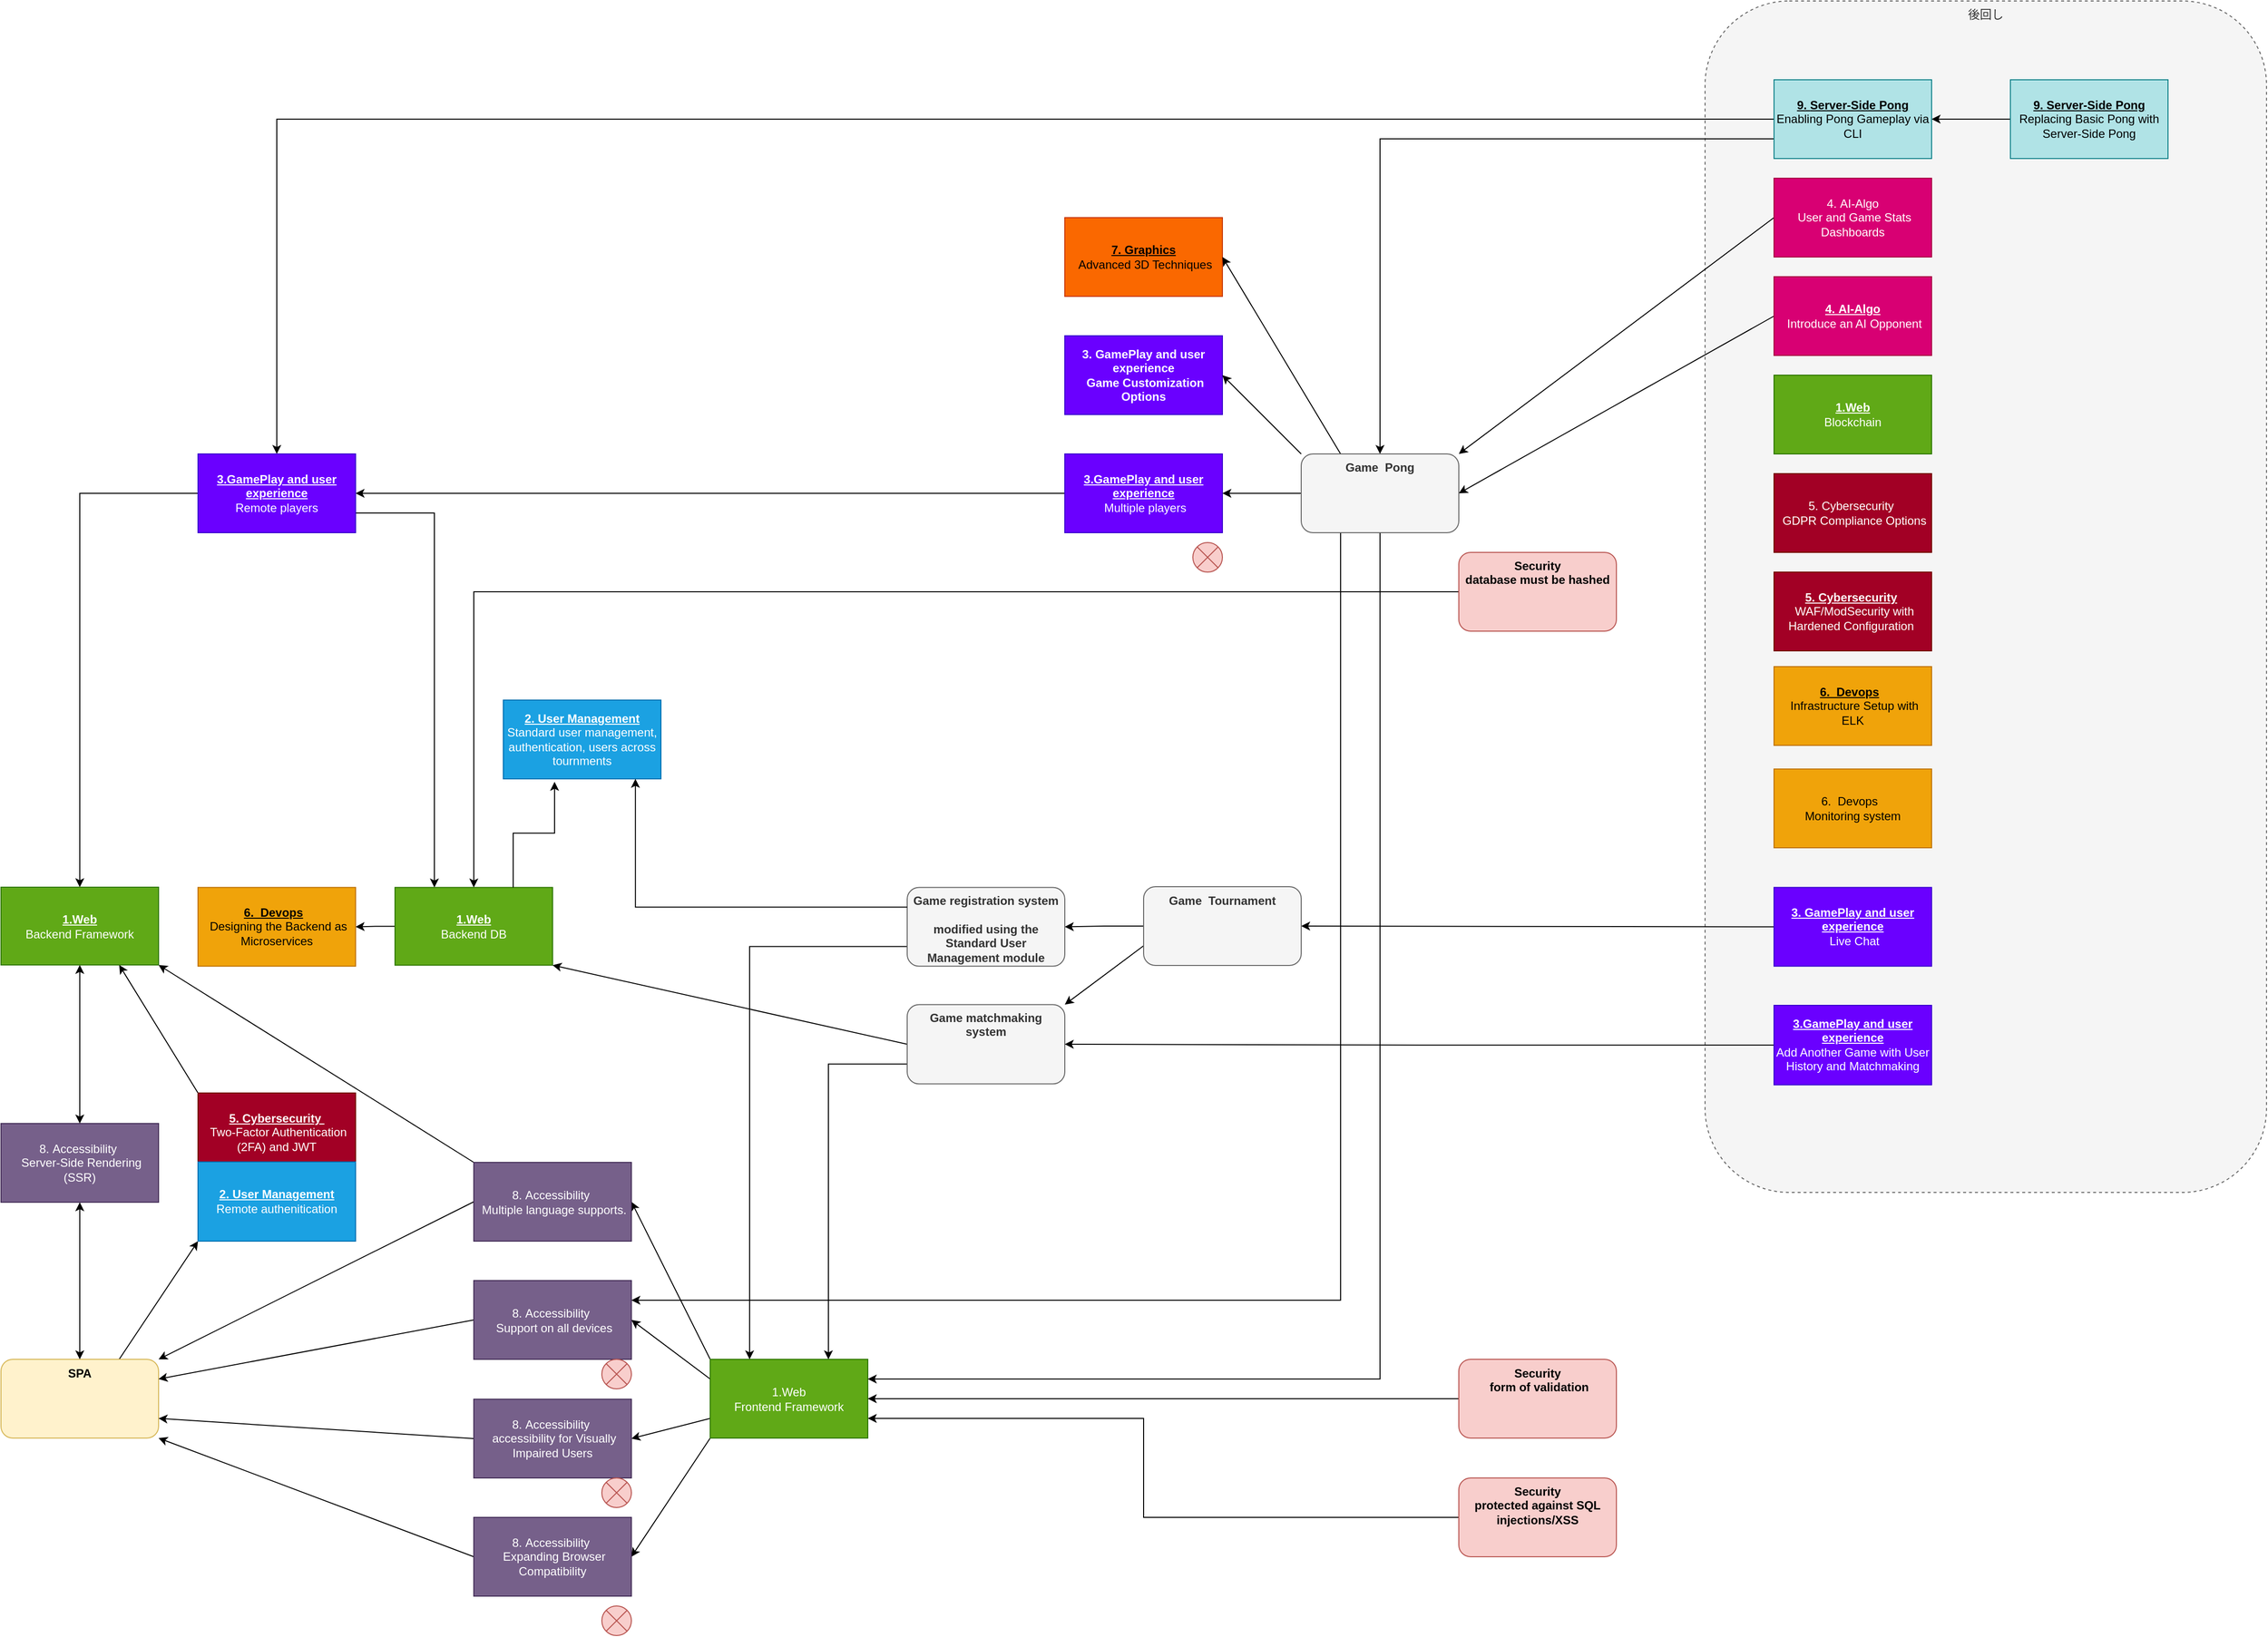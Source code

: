 <mxfile version="24.5.3" type="device">
  <diagram name="ページ1" id="dK1fappBly2Ifm8RZ-O9">
    <mxGraphModel dx="3588" dy="3421" grid="1" gridSize="10" guides="1" tooltips="1" connect="1" arrows="1" fold="1" page="1" pageScale="1" pageWidth="827" pageHeight="1169" math="0" shadow="0">
      <root>
        <mxCell id="0" />
        <mxCell id="1" parent="0" />
        <mxCell id="U9dHnAoIZ8w3pB1fEx_N-3" value="&lt;div style=&quot;text-align: justify;&quot;&gt;後回し&lt;/div&gt;" style="rounded=1;whiteSpace=wrap;html=1;fillColor=#f5f5f5;dashed=1;fontColor=#333333;strokeColor=#666666;verticalAlign=top;" parent="1" vertex="1">
          <mxGeometry x="570" y="-1300" width="570" height="1210" as="geometry" />
        </mxCell>
        <mxCell id="YtsjkRDZ4nbs3mtKDNaW-1" style="rounded=0;orthogonalLoop=1;jettySize=auto;html=1;exitX=0.75;exitY=0;exitDx=0;exitDy=0;entryX=0;entryY=1;entryDx=0;entryDy=0;" edge="1" parent="1" source="s8sWcZm8I_Ofivb3sF9Q-22" target="s8sWcZm8I_Ofivb3sF9Q-9">
          <mxGeometry relative="1" as="geometry" />
        </mxCell>
        <mxCell id="s8sWcZm8I_Ofivb3sF9Q-22" value="&lt;b&gt;SPA&lt;/b&gt;" style="rounded=1;whiteSpace=wrap;html=1;fillColor=#fff2cc;strokeColor=#d6b656;verticalAlign=top;" parent="1" vertex="1">
          <mxGeometry x="-1160" y="79.5" width="160" height="80" as="geometry" />
        </mxCell>
        <mxCell id="A49SD6V_9kBMimF-8XzO-48" style="edgeStyle=orthogonalEdgeStyle;rounded=0;orthogonalLoop=1;jettySize=auto;html=1;exitX=0;exitY=0.25;exitDx=0;exitDy=0;entryX=1;entryY=0.75;entryDx=0;entryDy=0;" parent="1" source="s8sWcZm8I_Ofivb3sF9Q-3" target="s8sWcZm8I_Ofivb3sF9Q-5" edge="1">
          <mxGeometry relative="1" as="geometry">
            <Array as="points">
              <mxPoint y="240" />
              <mxPoint y="140" />
            </Array>
          </mxGeometry>
        </mxCell>
        <mxCell id="s8sWcZm8I_Ofivb3sF9Q-3" value="Security&lt;div&gt;protected against SQL injections/XSS&lt;br&gt;&lt;/div&gt;" style="rounded=1;whiteSpace=wrap;html=1;fillColor=#f8cecc;strokeColor=#b85450;verticalAlign=top;fontStyle=1" parent="1" vertex="1">
          <mxGeometry x="320" y="200" width="160" height="80" as="geometry" />
        </mxCell>
        <mxCell id="A49SD6V_9kBMimF-8XzO-9" style="edgeStyle=orthogonalEdgeStyle;rounded=0;orthogonalLoop=1;jettySize=auto;html=1;exitX=0;exitY=0.5;exitDx=0;exitDy=0;entryX=1;entryY=0.5;entryDx=0;entryDy=0;" parent="1" source="s8sWcZm8I_Ofivb3sF9Q-4" target="x8pW1JBWpkXb0sJaVTcu-15" edge="1">
          <mxGeometry relative="1" as="geometry" />
        </mxCell>
        <mxCell id="s8sWcZm8I_Ofivb3sF9Q-4" value="&lt;b&gt;&lt;u&gt;1.Web&lt;/u&gt;&lt;/b&gt;&lt;br&gt;Backend DB" style="rounded=0;whiteSpace=wrap;html=1;fillColor=#60a917;fontColor=#ffffff;strokeColor=#2D7600;" parent="1" vertex="1">
          <mxGeometry x="-760" y="-399.75" width="160" height="79" as="geometry" />
        </mxCell>
        <mxCell id="s8sWcZm8I_Ofivb3sF9Q-8" value="&lt;b&gt;&lt;u&gt;1.Web&lt;/u&gt;&lt;/b&gt;&lt;br&gt;Blockchain" style="rounded=0;whiteSpace=wrap;html=1;fillColor=#60a917;fontColor=#ffffff;strokeColor=#2D7600;" parent="1" vertex="1">
          <mxGeometry x="640" y="-920" width="160" height="80" as="geometry" />
        </mxCell>
        <mxCell id="A49SD6V_9kBMimF-8XzO-15" style="rounded=0;orthogonalLoop=1;jettySize=auto;html=1;exitX=0;exitY=0.25;exitDx=0;exitDy=0;entryX=1;entryY=0.5;entryDx=0;entryDy=0;" parent="1" source="s8sWcZm8I_Ofivb3sF9Q-5" target="x8pW1JBWpkXb0sJaVTcu-18" edge="1">
          <mxGeometry relative="1" as="geometry" />
        </mxCell>
        <mxCell id="A49SD6V_9kBMimF-8XzO-16" style="rounded=0;orthogonalLoop=1;jettySize=auto;html=1;exitX=0;exitY=0.75;exitDx=0;exitDy=0;entryX=1;entryY=0.5;entryDx=0;entryDy=0;" parent="1" source="s8sWcZm8I_Ofivb3sF9Q-5" target="x8pW1JBWpkXb0sJaVTcu-21" edge="1">
          <mxGeometry relative="1" as="geometry" />
        </mxCell>
        <mxCell id="A49SD6V_9kBMimF-8XzO-17" style="rounded=0;orthogonalLoop=1;jettySize=auto;html=1;exitX=0;exitY=1;exitDx=0;exitDy=0;entryX=1;entryY=0.5;entryDx=0;entryDy=0;" parent="1" source="s8sWcZm8I_Ofivb3sF9Q-5" target="x8pW1JBWpkXb0sJaVTcu-17" edge="1">
          <mxGeometry relative="1" as="geometry" />
        </mxCell>
        <mxCell id="A49SD6V_9kBMimF-8XzO-18" style="rounded=0;orthogonalLoop=1;jettySize=auto;html=1;exitX=0;exitY=0;exitDx=0;exitDy=0;entryX=1;entryY=0.5;entryDx=0;entryDy=0;" parent="1" source="s8sWcZm8I_Ofivb3sF9Q-5" target="x8pW1JBWpkXb0sJaVTcu-16" edge="1">
          <mxGeometry relative="1" as="geometry" />
        </mxCell>
        <mxCell id="s8sWcZm8I_Ofivb3sF9Q-5" value="1.Web&lt;br&gt;Frontend Framework" style="rounded=0;whiteSpace=wrap;html=1;fillColor=#60a917;fontColor=#ffffff;strokeColor=#2D7600;" parent="1" vertex="1">
          <mxGeometry x="-440" y="79.5" width="160" height="80" as="geometry" />
        </mxCell>
        <mxCell id="s8sWcZm8I_Ofivb3sF9Q-36" style="edgeStyle=orthogonalEdgeStyle;rounded=0;orthogonalLoop=1;jettySize=auto;html=1;exitX=0.5;exitY=1;exitDx=0;exitDy=0;" parent="1" edge="1">
          <mxGeometry relative="1" as="geometry">
            <mxPoint x="340" y="-910" as="sourcePoint" />
            <mxPoint x="340" y="-910" as="targetPoint" />
          </mxGeometry>
        </mxCell>
        <mxCell id="s8sWcZm8I_Ofivb3sF9Q-40" value="&lt;b&gt;3.&amp;nbsp;GamePlay and user experience&lt;/b&gt;&lt;div&gt;&lt;b&gt;&amp;nbsp;Game Customization Options&lt;/b&gt;&lt;br&gt;&lt;/div&gt;" style="rounded=0;whiteSpace=wrap;html=1;fillColor=#6a00ff;fontColor=#ffffff;strokeColor=#3700CC;" parent="1" vertex="1">
          <mxGeometry x="-80" y="-960" width="160" height="80" as="geometry" />
        </mxCell>
        <mxCell id="A49SD6V_9kBMimF-8XzO-34" style="rounded=0;orthogonalLoop=1;jettySize=auto;html=1;exitX=0;exitY=0.5;exitDx=0;exitDy=0;entryX=1;entryY=0.5;entryDx=0;entryDy=0;" parent="1" source="s8sWcZm8I_Ofivb3sF9Q-43" target="A49SD6V_9kBMimF-8XzO-1" edge="1">
          <mxGeometry relative="1" as="geometry" />
        </mxCell>
        <mxCell id="s8sWcZm8I_Ofivb3sF9Q-43" value="&lt;b&gt;&lt;u&gt;3.&amp;nbsp;GamePlay and user experience&lt;/u&gt;&lt;/b&gt;&lt;div&gt;&lt;b&gt;&amp;nbsp;&lt;/b&gt;&lt;span style=&quot;background-color: initial;&quot;&gt;Live Chat&lt;/span&gt;&lt;br&gt;&lt;/div&gt;" style="rounded=0;whiteSpace=wrap;html=1;fillColor=#6a00ff;fontColor=#ffffff;strokeColor=#3700CC;" parent="1" vertex="1">
          <mxGeometry x="640" y="-399.75" width="160" height="80" as="geometry" />
        </mxCell>
        <mxCell id="A49SD6V_9kBMimF-8XzO-40" style="rounded=0;orthogonalLoop=1;jettySize=auto;html=1;exitX=0;exitY=0.5;exitDx=0;exitDy=0;entryX=1;entryY=0.5;entryDx=0;entryDy=0;" parent="1" source="s8sWcZm8I_Ofivb3sF9Q-50" target="A49SD6V_9kBMimF-8XzO-25" edge="1">
          <mxGeometry relative="1" as="geometry" />
        </mxCell>
        <mxCell id="s8sWcZm8I_Ofivb3sF9Q-50" value="&lt;b&gt;&lt;u&gt;4.&amp;nbsp;AI-Algo&lt;/u&gt;&lt;/b&gt;&lt;div&gt;&lt;b&gt;&amp;nbsp;&lt;/b&gt;&lt;span style=&quot;background-color: initial;&quot;&gt;Introduce an AI Opponent&lt;/span&gt;&lt;br&gt;&lt;/div&gt;" style="rounded=0;whiteSpace=wrap;html=1;fillColor=#d80073;fontColor=#ffffff;strokeColor=#A50040;" parent="1" vertex="1">
          <mxGeometry x="640" y="-1020" width="160" height="80" as="geometry" />
        </mxCell>
        <mxCell id="A49SD6V_9kBMimF-8XzO-41" style="rounded=0;orthogonalLoop=1;jettySize=auto;html=1;exitX=0;exitY=0.5;exitDx=0;exitDy=0;entryX=1;entryY=0;entryDx=0;entryDy=0;" parent="1" source="s8sWcZm8I_Ofivb3sF9Q-52" target="A49SD6V_9kBMimF-8XzO-25" edge="1">
          <mxGeometry relative="1" as="geometry" />
        </mxCell>
        <mxCell id="s8sWcZm8I_Ofivb3sF9Q-52" value="&lt;span&gt;&lt;span&gt;4.&amp;nbsp;AI-Algo&lt;/span&gt;&lt;/span&gt;&lt;div&gt;&lt;span&gt;&amp;nbsp;&lt;/span&gt;&lt;span style=&quot;background-color: initial;&quot;&gt;User and Game Stats Dashboards&lt;/span&gt;&lt;br&gt;&lt;/div&gt;" style="rounded=0;whiteSpace=wrap;html=1;fillColor=#d80073;fontColor=#ffffff;strokeColor=#A50040;fontStyle=0" parent="1" vertex="1">
          <mxGeometry x="640" y="-1120" width="160" height="80" as="geometry" />
        </mxCell>
        <mxCell id="x8pW1JBWpkXb0sJaVTcu-3" value="&lt;b&gt;&lt;u&gt;7. Graphics&lt;/u&gt;&lt;/b&gt;&lt;div&gt;&lt;b&gt;&amp;nbsp;&lt;/b&gt;&lt;span style=&quot;background-color: initial;&quot;&gt;Advanced 3D Techniques&lt;/span&gt;&lt;br&gt;&lt;/div&gt;" style="rounded=0;whiteSpace=wrap;html=1;fillColor=#fa6800;fontColor=#000000;strokeColor=#C73500;" parent="1" vertex="1">
          <mxGeometry x="-80" y="-1080" width="160" height="80" as="geometry" />
        </mxCell>
        <mxCell id="x8pW1JBWpkXb0sJaVTcu-5" value="&lt;u&gt;&lt;b&gt;&lt;span&gt;&lt;span&gt;5.&amp;nbsp;&lt;/span&gt;&lt;/span&gt;Cybersecurity&lt;/b&gt;&lt;/u&gt;&amp;nbsp;&lt;div&gt;&lt;span&gt;&amp;nbsp;&lt;/span&gt;&lt;span style=&quot;background-color: initial;&quot;&gt;WAF/ModSecurity with Hardened Configuration&amp;nbsp;&lt;/span&gt;&lt;br&gt;&lt;/div&gt;" style="rounded=0;whiteSpace=wrap;html=1;fillColor=#a20025;fontColor=#ffffff;strokeColor=#6F0000;fontStyle=0" parent="1" vertex="1">
          <mxGeometry x="640" y="-720" width="160" height="80" as="geometry" />
        </mxCell>
        <mxCell id="x8pW1JBWpkXb0sJaVTcu-6" value="&lt;span&gt;&lt;span&gt;5.&amp;nbsp;&lt;/span&gt;&lt;/span&gt;Cybersecurity&amp;nbsp;&lt;div&gt;&lt;span&gt;&amp;nbsp;&lt;/span&gt;&lt;span style=&quot;background-color: initial;&quot;&gt;GDPR Compliance Options&lt;/span&gt;&lt;br&gt;&lt;/div&gt;" style="rounded=0;whiteSpace=wrap;html=1;fillColor=#a20025;fontColor=#ffffff;strokeColor=#6F0000;fontStyle=0" parent="1" vertex="1">
          <mxGeometry x="640" y="-820" width="160" height="80" as="geometry" />
        </mxCell>
        <mxCell id="A49SD6V_9kBMimF-8XzO-10" style="rounded=0;orthogonalLoop=1;jettySize=auto;html=1;exitX=0;exitY=0;exitDx=0;exitDy=0;entryX=0.75;entryY=1;entryDx=0;entryDy=0;" parent="1" source="x8pW1JBWpkXb0sJaVTcu-9" target="A49SD6V_9kBMimF-8XzO-5" edge="1">
          <mxGeometry relative="1" as="geometry" />
        </mxCell>
        <mxCell id="x8pW1JBWpkXb0sJaVTcu-9" value="&lt;b&gt;&lt;u&gt;&lt;span&gt;&lt;span&gt;5.&amp;nbsp;&lt;/span&gt;&lt;/span&gt;Cybersecurity&amp;nbsp;&lt;/u&gt;&lt;/b&gt;&lt;div&gt;&lt;span&gt;&amp;nbsp;&lt;/span&gt;&lt;span style=&quot;background-color: initial;&quot;&gt;Two-Factor Authentication (2FA) and JWT&lt;/span&gt;&lt;span style=&quot;background-color: initial; color: rgba(0, 0, 0, 0); font-family: monospace; font-size: 0px; text-align: start; text-wrap: nowrap;&quot;&gt;%3CmxGraphModel%3E%3Croot%3E%3CmxCell%20id%3D%220%22%2F%3E%3CmxCell%20id%3D%221%22%20parent%3D%220%22%2F%3E%3CmxCell%20id%3D%222%22%20value%3D%22%26lt%3Bspan%26gt%3B%26lt%3Bspan%26gt%3B5.%26amp%3Bnbsp%3B%26lt%3B%2Fspan%26gt%3B%26lt%3B%2Fspan%26gt%3BCybersecurity%26amp%3Bnbsp%3B%26lt%3Bdiv%26gt%3B%26lt%3Bspan%26gt%3B%26amp%3Bnbsp%3B%26lt%3B%2Fspan%26gt%3B%26lt%3Bspan%20style%3D%26quot%3Bbackground-color%3A%20initial%3B%26quot%3B%26gt%3BGDPR%20Compliance%20Options%26lt%3B%2Fspan%26gt%3B%26lt%3Bbr%26gt%3B%26lt%3B%2Fdiv%26gt%3B%22%20style%3D%22rounded%3D0%3BwhiteSpace%3Dwrap%3Bhtml%3D1%3BfillColor%3D%23a20025%3BfontColor%3D%23ffffff%3BstrokeColor%3D%236F0000%3BfontStyle%3D0%22%20vertex%3D%221%22%20parent%3D%221%22%3E%3CmxGeometry%20x%3D%22-700%22%20y%3D%221210%22%20width%3D%22870%22%20height%3D%2240%22%20as%3D%22geometry%22%2F%3E%3C%2FmxCell%3E%3C%2Froot%3E%3C%2FmxGraphModel%3E&lt;/span&gt;&lt;/div&gt;" style="rounded=0;whiteSpace=wrap;html=1;fillColor=#a20025;fontColor=#ffffff;strokeColor=#6F0000;fontStyle=0" parent="1" vertex="1">
          <mxGeometry x="-960" y="-191" width="160" height="80" as="geometry" />
        </mxCell>
        <mxCell id="x8pW1JBWpkXb0sJaVTcu-13" value="&lt;b&gt;&lt;u&gt;6.&amp;nbsp; Devops&lt;/u&gt;&amp;nbsp;&lt;/b&gt;&amp;nbsp;&lt;div&gt;&lt;span&gt;&amp;nbsp;&lt;/span&gt;&lt;span style=&quot;background-color: initial;&quot;&gt;Infrastructure Setup with ELK&lt;/span&gt;&lt;span style=&quot;background-color: initial; color: rgba(0, 0, 0, 0); font-family: monospace; font-size: 0px; text-align: start; text-wrap: nowrap;&quot;&gt;%3CmxGraphModel%3E%3Croot%3E%3CmxCell%20id%3D%220%22%2F%3E%3CmxCell%20id%3D%221%22%20parent%3D%220%22%2F%3E%3CmxCell%20id%3D%222%22%20value%3D%22%26lt%3Bspan%26gt%3B%26lt%3Bspan%26gt%3B5.%26amp%3Bnbsp%3B%26lt%3B%2Fspan%26gt%3B%26lt%3B%2Fspan%26gt%3BCybersecurity%26amp%3Bnbsp%3B%26lt%3Bdiv%26gt%3B%26lt%3Bspan%26gt%3B%26amp%3Bnbsp%3B%26lt%3B%2Fspan%26gt%3B%26lt%3Bspan%20style%3D%26quot%3Bbackground-color%3A%20initial%3B%26quot%3B%26gt%3BGDPR%20Compliance%20Options%26lt%3B%2Fspan%26gt%3B%26lt%3Bbr%26gt%3B%26lt%3B%2Fdiv%26gt%3B%22%20style%3D%22rounded%3D0%3BwhiteSpace%3Dwrap%3Bhtml%3D1%3BfillColor%3D%23a20025%3BfontColor%3D%23ffffff%3BstrokeColor%3D%236F0000%3BfontStyle%3D0%22%20vertex%3D%221%22%20parent%3D%221%22%3E%3CmxGeometry%20x%3D%22-700%22%20y%3D%221210%22%20width%3D%22870%22%20height%3D%2240%22%20as%3D%22geometry%22%2F%3E%3C%2FmxCell%3E%3C%2Froot%3E%3C%2FmxGraphModel%3E&lt;/span&gt;&lt;/div&gt;" style="rounded=0;whiteSpace=wrap;html=1;fillColor=#f0a30a;fontColor=#000000;strokeColor=#BD7000;fontStyle=0" parent="1" vertex="1">
          <mxGeometry x="640" y="-624" width="160" height="80" as="geometry" />
        </mxCell>
        <mxCell id="x8pW1JBWpkXb0sJaVTcu-14" value="&lt;span&gt;&lt;span&gt;6.&amp;nbsp; Devops&lt;/span&gt;&amp;nbsp;&lt;/span&gt;&amp;nbsp;&lt;div&gt;Monitoring system&lt;br&gt;&lt;/div&gt;" style="rounded=0;whiteSpace=wrap;html=1;fillColor=#f0a30a;fontColor=#000000;strokeColor=#BD7000;fontStyle=0" parent="1" vertex="1">
          <mxGeometry x="640" y="-520" width="160" height="80" as="geometry" />
        </mxCell>
        <mxCell id="x8pW1JBWpkXb0sJaVTcu-15" value="&lt;b&gt;&lt;u&gt;6.&amp;nbsp; Devops&lt;/u&gt;&amp;nbsp;&lt;/b&gt;&amp;nbsp;&lt;div&gt;&lt;span&gt;&amp;nbsp;&lt;/span&gt;&lt;span style=&quot;background-color: initial;&quot;&gt;Designing the Backend as Microservices&lt;/span&gt;&lt;span style=&quot;background-color: initial; color: rgba(0, 0, 0, 0); font-family: monospace; font-size: 0px; text-align: start; text-wrap: nowrap;&quot;&gt;%3CmxGraphModel%3E%3Croot%3E%3CmxCell%20id%3D%220%22%2F%3E%3CmxCell%20id%3D%221%22%20parent%3D%220%22%2F%3E%3CmxCell%20id%3D%222%22%20value%3D%22%26lt%3Bspan%26gt%3B%26lt%3Bspan%26gt%3B5.%26amp%3Bnbsp%3B%26lt%3B%2Fspan%26gt%3B%26lt%3B%2Fspan%26gt%3BCybersecurity%26amp%3Bnbsp%3B%26lt%3Bdiv%26gt%3B%26lt%3Bspan%26gt%3B%26amp%3Bnbsp%3B%26lt%3B%2Fspan%26gt%3B%26lt%3Bspan%20style%3D%26quot%3Bbackground-color%3A%20initial%3B%26quot%3B%26gt%3BGDPR%20Compliance%20Options%26lt%3B%2Fspan%26gt%3B%26lt%3Bbr%26gt%3B%26lt%3B%2Fdiv%26gt%3B%22%20style%3D%22rounded%3D0%3BwhiteSpace%3Dwrap%3Bhtml%3D1%3BfillColor%3D%23a20025%3BfontColor%3D%23ffffff%3BstrokeColor%3D%236F0000%3BfontStyle%3D0%22%20vertex%3D%221%22%20parent%3D%221%22%3E%3CmxGeometry%20x%3D%22-700%22%20y%3D%221210%22%20width%3D%22870%22%20height%3D%2240%22%20as%3D%22geometry%22%2F%3E%3C%2FmxCell%3E%3C%2Froot%3E%3C%2FmxGraphModel%3E&lt;/span&gt;&lt;/div&gt;" style="rounded=0;whiteSpace=wrap;html=1;fillColor=#f0a30a;fontColor=#000000;strokeColor=#BD7000;fontStyle=0" parent="1" vertex="1">
          <mxGeometry x="-960" y="-399.75" width="160" height="80" as="geometry" />
        </mxCell>
        <mxCell id="A49SD6V_9kBMimF-8XzO-19" style="rounded=0;orthogonalLoop=1;jettySize=auto;html=1;exitX=0;exitY=0.5;exitDx=0;exitDy=0;entryX=1;entryY=0;entryDx=0;entryDy=0;" parent="1" source="x8pW1JBWpkXb0sJaVTcu-16" target="s8sWcZm8I_Ofivb3sF9Q-22" edge="1">
          <mxGeometry relative="1" as="geometry" />
        </mxCell>
        <mxCell id="A49SD6V_9kBMimF-8XzO-24" style="rounded=0;orthogonalLoop=1;jettySize=auto;html=1;exitX=0;exitY=0;exitDx=0;exitDy=0;entryX=1;entryY=1;entryDx=0;entryDy=0;" parent="1" source="x8pW1JBWpkXb0sJaVTcu-16" target="A49SD6V_9kBMimF-8XzO-5" edge="1">
          <mxGeometry relative="1" as="geometry" />
        </mxCell>
        <mxCell id="x8pW1JBWpkXb0sJaVTcu-16" value="&lt;div&gt;8.&amp;nbsp;Accessibility&amp;nbsp;&lt;span style=&quot;text-wrap: nowrap; color: rgba(0, 0, 0, 0); font-family: monospace; font-size: 0px; text-align: start;&quot;&gt;%3CmxGraphModel%3E%3Croot%3E%3CmxCell%20id%3D%220%22%2F%3E%3CmxCell%20id%3D%221%22%20parent%3D%220%22%2F%3E%3CmxCell%20id%3D%222%22%20value%3D%22%26lt%3Bb%26gt%3B%26lt%3Bu%26gt%3B7.%20Graphics%26lt%3B%2Fu%26gt%3B%26lt%3B%2Fb%26gt%3B%26lt%3Bdiv%26gt%3B%26lt%3Bb%26gt%3B%26amp%3Bnbsp%3B%26lt%3B%2Fb%26gt%3B%26lt%3Bspan%20style%3D%26quot%3Bbackground-color%3A%20initial%3B%26quot%3B%26gt%3BAdvanced%203D%20Techniques%26lt%3B%2Fspan%26gt%3B%26lt%3Bbr%26gt%3B%26lt%3B%2Fdiv%26gt%3B%22%20style%3D%22rounded%3D0%3BwhiteSpace%3Dwrap%3Bhtml%3D1%3BfillColor%3D%23fa6800%3BfontColor%3D%23000000%3BstrokeColor%3D%23C73500%3B%22%20vertex%3D%221%22%20parent%3D%221%22%3E%3CmxGeometry%20x%3D%22-160%22%20y%3D%22940%22%20width%3D%22330%22%20height%3D%2240%22%20as%3D%22geometry%22%2F%3E%3C%2FmxCell%3E%3C%2Froot%3E%3C%2FmxGraphModel%3E&lt;/span&gt;&lt;div&gt;&amp;nbsp;&lt;span style=&quot;background-color: initial;&quot;&gt;Multiple language supports.&lt;/span&gt;&lt;/div&gt;&lt;/div&gt;" style="rounded=0;whiteSpace=wrap;html=1;fillColor=#76608a;fontColor=#ffffff;strokeColor=#432D57;fontStyle=0" parent="1" vertex="1">
          <mxGeometry x="-680" y="-120.5" width="160" height="80" as="geometry" />
        </mxCell>
        <mxCell id="A49SD6V_9kBMimF-8XzO-22" style="rounded=0;orthogonalLoop=1;jettySize=auto;html=1;exitX=0;exitY=0.5;exitDx=0;exitDy=0;entryX=1;entryY=1;entryDx=0;entryDy=0;" parent="1" source="x8pW1JBWpkXb0sJaVTcu-17" target="s8sWcZm8I_Ofivb3sF9Q-22" edge="1">
          <mxGeometry relative="1" as="geometry" />
        </mxCell>
        <mxCell id="x8pW1JBWpkXb0sJaVTcu-17" value="&lt;span&gt;&lt;span&gt;8.&amp;nbsp;Accessibility&amp;nbsp;&lt;/span&gt;&lt;/span&gt;&lt;span style=&quot;color: rgba(0, 0, 0, 0); font-family: monospace; font-size: 0px; text-align: start; text-wrap: nowrap;&quot;&gt;%3CmxGraphModel%3E%3Croot%3E%3CmxCell%20id%3D%220%22%2F%3E%3CmxCell%20id%3D%221%22%20parent%3D%220%22%2F%3E%3CmxCell%20id%3D%222%22%20value%3D%22%26lt%3Bb%26gt%3B%26lt%3Bu%26gt%3B7.%20Graphics%26lt%3B%2Fu%26gt%3B%26lt%3B%2Fb%26gt%3B%26lt%3Bdiv%26gt%3B%26lt%3Bb%26gt%3B%26amp%3Bnbsp%3B%26lt%3B%2Fb%26gt%3B%26lt%3Bspan%20style%3D%26quot%3Bbackground-color%3A%20initial%3B%26quot%3B%26gt%3BAdvanced%203D%20Techniques%26lt%3B%2Fspan%26gt%3B%26lt%3Bbr%26gt%3B%26lt%3B%2Fdiv%26gt%3B%22%20style%3D%22rounded%3D0%3BwhiteSpace%3Dwrap%3Bhtml%3D1%3BfillColor%3D%23fa6800%3BfontColor%3D%23000000%3BstrokeColor%3D%23C73500%3B%22%20vertex%3D%221%22%20parent%3D%221%22%3E%3CmxGeometry%20x%3D%22-160%22%20y%3D%22940%22%20width%3D%22330%22%20height%3D%2240%22%20as%3D%22geometry%22%2F%3E%3C%2FmxCell%3E%3C%2Froot%3E%3C%2FmxGraphModel%3E&lt;/span&gt;&lt;div&gt;&lt;span&gt;&amp;nbsp;&lt;/span&gt;&lt;span style=&quot;background-color: initial;&quot;&gt;Expanding Browser Compatibility&lt;/span&gt;&lt;br&gt;&lt;/div&gt;" style="rounded=0;whiteSpace=wrap;html=1;fillColor=#76608a;fontColor=#ffffff;strokeColor=#432D57;fontStyle=0" parent="1" vertex="1">
          <mxGeometry x="-680" y="240" width="160" height="80" as="geometry" />
        </mxCell>
        <mxCell id="A49SD6V_9kBMimF-8XzO-20" style="rounded=0;orthogonalLoop=1;jettySize=auto;html=1;exitX=0;exitY=0.5;exitDx=0;exitDy=0;entryX=1;entryY=0.25;entryDx=0;entryDy=0;" parent="1" source="x8pW1JBWpkXb0sJaVTcu-18" target="s8sWcZm8I_Ofivb3sF9Q-22" edge="1">
          <mxGeometry relative="1" as="geometry" />
        </mxCell>
        <mxCell id="x8pW1JBWpkXb0sJaVTcu-18" value="&lt;div&gt;&lt;span style=&quot;background-color: initial;&quot;&gt;8.&amp;nbsp;Accessibility&amp;nbsp;&lt;/span&gt;&lt;span style=&quot;background-color: initial; text-wrap: nowrap; color: rgba(0, 0, 0, 0); font-family: monospace; font-size: 0px; text-align: start;&quot;&gt;%3CmxGraphModel%3E%3Croot%3E%3CmxCell%20id%3D%220%22%2F%3E%3CmxCell%20id%3D%221%22%20parent%3D%220%22%2F%3E%3CmxCell%20id%3D%222%22%20value%3D%22%26lt%3Bb%26gt%3B%26lt%3Bu%26gt%3B7.%20Graphics%26lt%3B%2Fu%26gt%3B%26lt%3B%2Fb%26gt%3B%26lt%3Bdiv%26gt%3B%26lt%3Bb%26gt%3B%26amp%3Bnbsp%3B%26lt%3B%2Fb%26gt%3B%26lt%3Bspan%20style%3D%26quot%3Bbackground-color%3A%20initial%3B%26quot%3B%26gt%3BAdvanced%203D%20Techniques%26lt%3B%2Fspan%26gt%3B%26lt%3Bbr%26gt%3B%26lt%3B%2Fdiv%26gt%3B%22%20style%3D%22rounded%3D0%3BwhiteSpace%3Dwrap%3Bhtml%3D1%3BfillColor%3D%23fa6800%3BfontColor%3D%23000000%3BstrokeColor%3D%23C73500%3B%22%20vertex%3D%221%22%20parent%3D%221%22%3E%3CmxGeometry%20x%3D%22-160%22%20y%3D%22940%22%20width%3D%22330%22%20height%3D%2240%22%20as%3D%22geometry%22%2F%3E%3C%2FmxCell%3E%3C%2Froot%3E%3C%2FmxGraphModel%3E&lt;/span&gt;&lt;br&gt;&lt;/div&gt;&lt;div&gt;&lt;div&gt;&amp;nbsp;&lt;span style=&quot;background-color: initial;&quot;&gt;Support on all devices&lt;/span&gt;&lt;/div&gt;&lt;/div&gt;" style="rounded=0;whiteSpace=wrap;html=1;fillColor=#76608a;fontColor=#ffffff;strokeColor=#432D57;fontStyle=0" parent="1" vertex="1">
          <mxGeometry x="-680" y="-0.5" width="160" height="80" as="geometry" />
        </mxCell>
        <mxCell id="A49SD6V_9kBMimF-8XzO-21" style="rounded=0;orthogonalLoop=1;jettySize=auto;html=1;exitX=0;exitY=0.5;exitDx=0;exitDy=0;entryX=1;entryY=0.75;entryDx=0;entryDy=0;" parent="1" source="x8pW1JBWpkXb0sJaVTcu-21" target="s8sWcZm8I_Ofivb3sF9Q-22" edge="1">
          <mxGeometry relative="1" as="geometry" />
        </mxCell>
        <mxCell id="x8pW1JBWpkXb0sJaVTcu-21" value="&lt;span&gt;&lt;span&gt;8.&amp;nbsp;Accessibility&amp;nbsp;&lt;/span&gt;&lt;/span&gt;&lt;span style=&quot;color: rgba(0, 0, 0, 0); font-family: monospace; font-size: 0px; text-align: start; text-wrap: nowrap;&quot;&gt;%3CmxGraphModel%3E%3Croot%3E%3CmxCell%20id%3D%220%22%2F%3E%3CmxCell%20id%3D%221%22%20parent%3D%220%22%2F%3E%3CmxCell%20id%3D%222%22%20value%3D%22%26lt%3Bb%26gt%3B%26lt%3Bu%26gt%3B7.%20Graphics%26lt%3B%2Fu%26gt%3B%26lt%3B%2Fb%26gt%3B%26lt%3Bdiv%26gt%3B%26lt%3Bb%26gt%3B%26amp%3Bnbsp%3B%26lt%3B%2Fb%26gt%3B%26lt%3Bspan%20style%3D%26quot%3Bbackground-color%3A%20initial%3B%26quot%3B%26gt%3BAdvanced%203D%20Techniques%26lt%3B%2Fspan%26gt%3B%26lt%3Bbr%26gt%3B%26lt%3B%2Fdiv%26gt%3B%22%20style%3D%22rounded%3D0%3BwhiteSpace%3Dwrap%3Bhtml%3D1%3BfillColor%3D%23fa6800%3BfontColor%3D%23000000%3BstrokeColor%3D%23C73500%3B%22%20vertex%3D%221%22%20parent%3D%221%22%3E%3CmxGeometry%20x%3D%22-160%22%20y%3D%22940%22%20width%3D%22330%22%20height%3D%2240%22%20as%3D%22geometry%22%2F%3E%3C%2FmxCell%3E%3C%2Froot%3E%3C%2FmxGraphModel%3E&lt;/span&gt;&lt;div&gt;&lt;span&gt;&amp;nbsp;&lt;/span&gt;&lt;span style=&quot;background-color: initial;&quot;&gt;accessibility for Visually Impaired Users&lt;/span&gt;&lt;span style=&quot;background-color: initial; color: rgba(0, 0, 0, 0); font-family: monospace; font-size: 0px; text-align: start; text-wrap: nowrap;&quot;&gt;%3CmxGraphModel%3E%3Croot%3E%3CmxCell%20id%3D%220%22%2F%3E%3CmxCell%20id%3D%221%22%20parent%3D%220%22%2F%3E%3CmxCell%20id%3D%222%22%20value%3D%22%26lt%3Bspan%26gt%3B%26lt%3Bspan%26gt%3B8.%26amp%3Bnbsp%3BAccessibility%26amp%3Bnbsp%3B%26lt%3B%2Fspan%26gt%3B%26lt%3B%2Fspan%26gt%3B%26lt%3Bspan%20style%3D%26quot%3Bcolor%3A%20rgba(0%2C%200%2C%200%2C%200)%3B%20font-family%3A%20monospace%3B%20font-size%3A%200px%3B%20text-align%3A%20start%3B%20text-wrap%3A%20nowrap%3B%26quot%3B%26gt%3B%253CmxGraphModel%253E%253Croot%253E%253CmxCell%2520id%253D%25220%2522%252F%253E%253CmxCell%2520id%253D%25221%2522%2520parent%253D%25220%2522%252F%253E%253CmxCell%2520id%253D%25222%2522%2520value%253D%2522%2526lt%253Bb%2526gt%253B%2526lt%253Bu%2526gt%253B7.%2520Graphics%2526lt%253B%252Fu%2526gt%253B%2526lt%253B%252Fb%2526gt%253B%2526lt%253Bdiv%2526gt%253B%2526lt%253Bb%2526gt%253B%2526amp%253Bnbsp%253B%2526lt%253B%252Fb%2526gt%253B%2526lt%253Bspan%2520style%253D%2526quot%253Bbackground-color%253A%2520initial%253B%2526quot%253B%2526gt%253BAdvanced%25203D%2520Techniques%2526lt%253B%252Fspan%2526gt%253B%2526lt%253Bbr%2526gt%253B%2526lt%253B%252Fdiv%2526gt%253B%2522%2520style%253D%2522rounded%253D0%253BwhiteSpace%253Dwrap%253Bhtml%253D1%253BfillColor%253D%2523fa6800%253BfontColor%253D%2523000000%253BstrokeColor%253D%2523C73500%253B%2522%2520vertex%253D%25221%2522%2520parent%253D%25221%2522%253E%253CmxGeometry%2520x%253D%2522-160%2522%2520y%253D%2522940%2522%2520width%253D%2522330%2522%2520height%253D%252240%2522%2520as%253D%2522geometry%2522%252F%253E%253C%252FmxCell%253E%253C%252Froot%253E%253C%252FmxGraphModel%253E%26lt%3B%2Fspan%26gt%3B%26lt%3Bdiv%26gt%3B%26lt%3Bspan%26gt%3B%26amp%3Bnbsp%3B%26lt%3B%2Fspan%26gt%3B%26lt%3Bspan%20style%3D%26quot%3Bbackground-color%3A%20initial%3B%26quot%3B%26gt%3BExpanding%20Browser%20Compatibility%26lt%3B%2Fspan%26gt%3B%26lt%3Bbr%26gt%3B%26lt%3B%2Fdiv%26gt%3B%22%20style%3D%22rounded%3D0%3BwhiteSpace%3Dwrap%3Bhtml%3D1%3BfillColor%3D%2376608a%3BfontColor%3D%23ffffff%3BstrokeColor%3D%23432D57%3BfontStyle%3D0%22%20vertex%3D%221%22%20parent%3D%221%22%3E%3CmxGeometry%20x%3D%2240%22%20y%3D%221750%22%20width%3D%22260%22%20height%3D%2240%22%20as%3D%22geometry%22%2F%3E%3C%2FmxCell%3E%3C%2Froot%3E%3C%2FmxGraphModel%3E&lt;/span&gt;&lt;/div&gt;" style="rounded=0;whiteSpace=wrap;html=1;fillColor=#76608a;fontColor=#ffffff;strokeColor=#432D57;fontStyle=0" parent="1" vertex="1">
          <mxGeometry x="-680" y="120" width="160" height="80" as="geometry" />
        </mxCell>
        <mxCell id="A49SD6V_9kBMimF-8XzO-8" style="edgeStyle=orthogonalEdgeStyle;rounded=0;orthogonalLoop=1;jettySize=auto;html=1;exitX=0.5;exitY=1;exitDx=0;exitDy=0;entryX=0.5;entryY=0;entryDx=0;entryDy=0;startArrow=classic;startFill=1;" parent="1" source="x8pW1JBWpkXb0sJaVTcu-22" target="s8sWcZm8I_Ofivb3sF9Q-22" edge="1">
          <mxGeometry relative="1" as="geometry" />
        </mxCell>
        <mxCell id="x8pW1JBWpkXb0sJaVTcu-22" value="&lt;span&gt;&lt;span&gt;8.&amp;nbsp;Accessibility&amp;nbsp;&lt;/span&gt;&lt;/span&gt;&lt;span style=&quot;color: rgba(0, 0, 0, 0); font-family: monospace; font-size: 0px; text-align: start; text-wrap: nowrap;&quot;&gt;%3CmxGraphModel%3E%3Croot%3E%3CmxCell%20id%3D%220%22%2F%3E%3CmxCell%20id%3D%221%22%20parent%3D%220%22%2F%3E%3CmxCell%20id%3D%222%22%20value%3D%22%26lt%3Bb%26gt%3B%26lt%3Bu%26gt%3B7.%20Graphics%26lt%3B%2Fu%26gt%3B%26lt%3B%2Fb%26gt%3B%26lt%3Bdiv%26gt%3B%26lt%3Bb%26gt%3B%26amp%3Bnbsp%3B%26lt%3B%2Fb%26gt%3B%26lt%3Bspan%20style%3D%26quot%3Bbackground-color%3A%20initial%3B%26quot%3B%26gt%3BAdvanced%203D%20Techniques%26lt%3B%2Fspan%26gt%3B%26lt%3Bbr%26gt%3B%26lt%3B%2Fdiv%26gt%3B%22%20style%3D%22rounded%3D0%3BwhiteSpace%3Dwrap%3Bhtml%3D1%3BfillColor%3D%23fa6800%3BfontColor%3D%23000000%3BstrokeColor%3D%23C73500%3B%22%20vertex%3D%221%22%20parent%3D%221%22%3E%3CmxGeometry%20x%3D%22-160%22%20y%3D%22940%22%20width%3D%22330%22%20height%3D%2240%22%20as%3D%22geometry%22%2F%3E%3C%2FmxCell%3E%3C%2Froot%3E%3C%2FmxGraphModel%3E&lt;/span&gt;&lt;div&gt;&lt;span&gt;&amp;nbsp;&lt;/span&gt;&lt;span style=&quot;background-color: initial;&quot;&gt;Server-Side Rendering (SSR)&lt;/span&gt;&lt;br&gt;&lt;/div&gt;" style="rounded=0;whiteSpace=wrap;html=1;fillColor=#76608a;fontColor=#ffffff;strokeColor=#432D57;fontStyle=0" parent="1" vertex="1">
          <mxGeometry x="-1160" y="-160" width="160" height="80" as="geometry" />
        </mxCell>
        <mxCell id="A49SD6V_9kBMimF-8XzO-33" style="edgeStyle=orthogonalEdgeStyle;rounded=0;orthogonalLoop=1;jettySize=auto;html=1;exitX=0;exitY=0.5;exitDx=0;exitDy=0;entryX=1;entryY=0.5;entryDx=0;entryDy=0;" parent="1" source="x8pW1JBWpkXb0sJaVTcu-26" target="x8pW1JBWpkXb0sJaVTcu-27" edge="1">
          <mxGeometry relative="1" as="geometry" />
        </mxCell>
        <mxCell id="x8pW1JBWpkXb0sJaVTcu-26" value="&lt;b&gt;&lt;u&gt;&lt;span&gt;&lt;span&gt;9.&amp;nbsp;&lt;/span&gt;&lt;/span&gt;Server-Side Pong&lt;/u&gt;&lt;/b&gt;&lt;br&gt;Replacing Basic Pong with Server-Side Pong" style="rounded=0;whiteSpace=wrap;html=1;fillColor=#b0e3e6;strokeColor=#0e8088;fontStyle=0" parent="1" vertex="1">
          <mxGeometry x="880" y="-1220" width="160" height="80" as="geometry" />
        </mxCell>
        <mxCell id="A49SD6V_9kBMimF-8XzO-42" style="edgeStyle=orthogonalEdgeStyle;rounded=0;orthogonalLoop=1;jettySize=auto;html=1;exitX=0;exitY=0.5;exitDx=0;exitDy=0;entryX=0.5;entryY=0;entryDx=0;entryDy=0;" parent="1" source="x8pW1JBWpkXb0sJaVTcu-27" target="s8sWcZm8I_Ofivb3sF9Q-17" edge="1">
          <mxGeometry relative="1" as="geometry" />
        </mxCell>
        <mxCell id="A49SD6V_9kBMimF-8XzO-43" style="edgeStyle=orthogonalEdgeStyle;rounded=0;orthogonalLoop=1;jettySize=auto;html=1;exitX=0;exitY=0.75;exitDx=0;exitDy=0;entryX=0.5;entryY=0;entryDx=0;entryDy=0;" parent="1" source="x8pW1JBWpkXb0sJaVTcu-27" target="A49SD6V_9kBMimF-8XzO-25" edge="1">
          <mxGeometry relative="1" as="geometry" />
        </mxCell>
        <mxCell id="x8pW1JBWpkXb0sJaVTcu-27" value="&lt;b&gt;&lt;u&gt;&lt;span&gt;&lt;span&gt;9.&amp;nbsp;&lt;/span&gt;&lt;/span&gt;Server-Side Pong&lt;/u&gt;&lt;/b&gt;&lt;br&gt;Enabling Pong Gameplay via CLI" style="rounded=0;whiteSpace=wrap;html=1;fillColor=#b0e3e6;strokeColor=#0e8088;fontStyle=0" parent="1" vertex="1">
          <mxGeometry x="640" y="-1220" width="160" height="80" as="geometry" />
        </mxCell>
        <mxCell id="A49SD6V_9kBMimF-8XzO-35" style="edgeStyle=orthogonalEdgeStyle;rounded=0;orthogonalLoop=1;jettySize=auto;html=1;exitX=0;exitY=0.5;exitDx=0;exitDy=0;entryX=1;entryY=0.5;entryDx=0;entryDy=0;" parent="1" source="x8pW1JBWpkXb0sJaVTcu-31" target="s8sWcZm8I_Ofivb3sF9Q-17" edge="1">
          <mxGeometry relative="1" as="geometry" />
        </mxCell>
        <mxCell id="x8pW1JBWpkXb0sJaVTcu-31" value="&lt;b&gt;&lt;u&gt;3.GamePlay and user experience&lt;/u&gt;&lt;/b&gt;&lt;br&gt;&amp;nbsp;Multiple players" style="rounded=0;whiteSpace=wrap;html=1;fillColor=#6a00ff;fontColor=#ffffff;strokeColor=#3700CC;" parent="1" vertex="1">
          <mxGeometry x="-80" y="-840" width="160" height="80" as="geometry" />
        </mxCell>
        <mxCell id="A49SD6V_9kBMimF-8XzO-30" style="edgeStyle=orthogonalEdgeStyle;rounded=0;orthogonalLoop=1;jettySize=auto;html=1;exitX=0;exitY=0.5;exitDx=0;exitDy=0;entryX=0.5;entryY=0;entryDx=0;entryDy=0;" parent="1" source="s8sWcZm8I_Ofivb3sF9Q-17" target="A49SD6V_9kBMimF-8XzO-5" edge="1">
          <mxGeometry relative="1" as="geometry" />
        </mxCell>
        <mxCell id="A49SD6V_9kBMimF-8XzO-32" style="edgeStyle=orthogonalEdgeStyle;rounded=0;orthogonalLoop=1;jettySize=auto;html=1;exitX=0;exitY=0.75;exitDx=0;exitDy=0;entryX=0.25;entryY=0;entryDx=0;entryDy=0;" parent="1" source="s8sWcZm8I_Ofivb3sF9Q-17" target="s8sWcZm8I_Ofivb3sF9Q-4" edge="1">
          <mxGeometry relative="1" as="geometry">
            <Array as="points">
              <mxPoint x="-720" y="-780" />
            </Array>
          </mxGeometry>
        </mxCell>
        <mxCell id="s8sWcZm8I_Ofivb3sF9Q-17" value="&lt;b&gt;&lt;u&gt;3.GamePlay and user experience&lt;/u&gt;&lt;/b&gt;&lt;br&gt;Remote players" style="rounded=0;whiteSpace=wrap;html=1;fillColor=#6a00ff;fontColor=#ffffff;strokeColor=#3700CC;" parent="1" vertex="1">
          <mxGeometry x="-960" y="-840" width="160" height="80" as="geometry" />
        </mxCell>
        <mxCell id="drAd_JJHyj8j1YC5f-EZ-2" style="edgeStyle=orthogonalEdgeStyle;rounded=0;orthogonalLoop=1;jettySize=auto;html=1;exitX=0;exitY=0.5;exitDx=0;exitDy=0;entryX=1;entryY=0.5;entryDx=0;entryDy=0;" parent="1" source="A49SD6V_9kBMimF-8XzO-1" target="s8sWcZm8I_Ofivb3sF9Q-37" edge="1">
          <mxGeometry relative="1" as="geometry" />
        </mxCell>
        <mxCell id="drAd_JJHyj8j1YC5f-EZ-3" style="rounded=0;orthogonalLoop=1;jettySize=auto;html=1;exitX=0;exitY=0.75;exitDx=0;exitDy=0;entryX=1;entryY=0;entryDx=0;entryDy=0;" parent="1" source="A49SD6V_9kBMimF-8XzO-1" target="s8sWcZm8I_Ofivb3sF9Q-38" edge="1">
          <mxGeometry relative="1" as="geometry" />
        </mxCell>
        <mxCell id="A49SD6V_9kBMimF-8XzO-1" value="Game&amp;nbsp; Tournament" style="rounded=1;whiteSpace=wrap;html=1;fontStyle=1;verticalAlign=top;fillColor=#f5f5f5;fontColor=#333333;strokeColor=#666666;" parent="1" vertex="1">
          <mxGeometry y="-400.5" width="160" height="80" as="geometry" />
        </mxCell>
        <mxCell id="U9dHnAoIZ8w3pB1fEx_N-1" style="edgeStyle=orthogonalEdgeStyle;rounded=0;orthogonalLoop=1;jettySize=auto;html=1;exitX=0;exitY=0.75;exitDx=0;exitDy=0;entryX=0.25;entryY=0;entryDx=0;entryDy=0;" parent="1" source="s8sWcZm8I_Ofivb3sF9Q-37" target="s8sWcZm8I_Ofivb3sF9Q-5" edge="1">
          <mxGeometry relative="1" as="geometry" />
        </mxCell>
        <mxCell id="s8sWcZm8I_Ofivb3sF9Q-37" value="Game registration system&lt;br&gt;&lt;br&gt;modified using the Standard User&lt;br/&gt;Management module" style="rounded=1;whiteSpace=wrap;html=1;fontStyle=1;verticalAlign=top;fillColor=#f5f5f5;fontColor=#333333;strokeColor=#666666;" parent="1" vertex="1">
          <mxGeometry x="-240" y="-399.75" width="160" height="80" as="geometry" />
        </mxCell>
        <mxCell id="s8sWcZm8I_Ofivb3sF9Q-10" value="&lt;b&gt;&lt;u&gt;2.&amp;nbsp;User Management&lt;br&gt;&lt;/u&gt;&lt;/b&gt;Standard user management, authentication, users across tournments" style="rounded=0;whiteSpace=wrap;html=1;fillColor=#1ba1e2;fontColor=#ffffff;strokeColor=#006EAF;" parent="1" vertex="1">
          <mxGeometry x="-650" y="-590" width="160" height="80" as="geometry" />
        </mxCell>
        <mxCell id="A49SD6V_9kBMimF-8XzO-14" style="rounded=0;orthogonalLoop=1;jettySize=auto;html=1;exitX=0;exitY=0.5;exitDx=0;exitDy=0;entryX=1;entryY=1;entryDx=0;entryDy=0;" parent="1" source="s8sWcZm8I_Ofivb3sF9Q-38" target="s8sWcZm8I_Ofivb3sF9Q-4" edge="1">
          <mxGeometry relative="1" as="geometry" />
        </mxCell>
        <mxCell id="U9dHnAoIZ8w3pB1fEx_N-2" style="edgeStyle=orthogonalEdgeStyle;rounded=0;orthogonalLoop=1;jettySize=auto;html=1;exitX=0;exitY=0.75;exitDx=0;exitDy=0;entryX=0.75;entryY=0;entryDx=0;entryDy=0;" parent="1" source="s8sWcZm8I_Ofivb3sF9Q-38" target="s8sWcZm8I_Ofivb3sF9Q-5" edge="1">
          <mxGeometry relative="1" as="geometry" />
        </mxCell>
        <mxCell id="s8sWcZm8I_Ofivb3sF9Q-38" value="Game matchmaking system" style="rounded=1;whiteSpace=wrap;html=1;fontStyle=1;verticalAlign=top;fillColor=#f5f5f5;fontColor=#333333;strokeColor=#666666;" parent="1" vertex="1">
          <mxGeometry x="-240" y="-280.75" width="160" height="80.5" as="geometry" />
        </mxCell>
        <mxCell id="A49SD6V_9kBMimF-8XzO-26" style="edgeStyle=orthogonalEdgeStyle;rounded=0;orthogonalLoop=1;jettySize=auto;html=1;exitX=0;exitY=0.5;exitDx=0;exitDy=0;entryX=1;entryY=0.5;entryDx=0;entryDy=0;" parent="1" source="s8sWcZm8I_Ofivb3sF9Q-33" target="s8sWcZm8I_Ofivb3sF9Q-38" edge="1">
          <mxGeometry relative="1" as="geometry" />
        </mxCell>
        <mxCell id="s8sWcZm8I_Ofivb3sF9Q-33" value="&lt;b&gt;&lt;u&gt;3.GamePlay and user experience&lt;/u&gt;&lt;/b&gt;&lt;div&gt;Add Another Game with User History and Matchmaking&lt;br&gt;&lt;/div&gt;" style="rounded=0;whiteSpace=wrap;html=1;fillColor=#6a00ff;fontColor=#ffffff;strokeColor=#3700CC;" parent="1" vertex="1">
          <mxGeometry x="640" y="-280" width="160" height="80.75" as="geometry" />
        </mxCell>
        <mxCell id="s8sWcZm8I_Ofivb3sF9Q-9" value="&lt;b&gt;&lt;u&gt;2.&amp;nbsp;User Management&lt;/u&gt;&lt;/b&gt;&lt;br&gt;Remote authenitication" style="rounded=0;whiteSpace=wrap;html=1;fillColor=#1ba1e2;fontColor=#ffffff;strokeColor=#006EAF;" parent="1" vertex="1">
          <mxGeometry x="-960" y="-121" width="160" height="80.5" as="geometry" />
        </mxCell>
        <mxCell id="A49SD6V_9kBMimF-8XzO-46" style="edgeStyle=orthogonalEdgeStyle;rounded=0;orthogonalLoop=1;jettySize=auto;html=1;exitX=0;exitY=0.5;exitDx=0;exitDy=0;entryX=0.5;entryY=0;entryDx=0;entryDy=0;" parent="1" source="A49SD6V_9kBMimF-8XzO-2" edge="1" target="s8sWcZm8I_Ofivb3sF9Q-4">
          <mxGeometry relative="1" as="geometry">
            <mxPoint x="-683" y="-406" as="targetPoint" />
          </mxGeometry>
        </mxCell>
        <mxCell id="A49SD6V_9kBMimF-8XzO-2" value="Security&lt;div&gt;database must be hashed&lt;br&gt;&lt;/div&gt;" style="rounded=1;whiteSpace=wrap;html=1;fillColor=#f8cecc;strokeColor=#b85450;verticalAlign=top;fontStyle=1" parent="1" vertex="1">
          <mxGeometry x="320" y="-740" width="160" height="80" as="geometry" />
        </mxCell>
        <mxCell id="A49SD6V_9kBMimF-8XzO-47" style="edgeStyle=orthogonalEdgeStyle;rounded=0;orthogonalLoop=1;jettySize=auto;html=1;exitX=0;exitY=0.5;exitDx=0;exitDy=0;entryX=1;entryY=0.5;entryDx=0;entryDy=0;" parent="1" source="A49SD6V_9kBMimF-8XzO-3" target="s8sWcZm8I_Ofivb3sF9Q-5" edge="1">
          <mxGeometry relative="1" as="geometry" />
        </mxCell>
        <mxCell id="A49SD6V_9kBMimF-8XzO-3" value="Security&lt;div&gt;&amp;nbsp;form of validation&lt;br&gt;&lt;/div&gt;" style="rounded=1;whiteSpace=wrap;html=1;fillColor=#f8cecc;strokeColor=#b85450;verticalAlign=top;fontStyle=1" parent="1" vertex="1">
          <mxGeometry x="320" y="79.5" width="160" height="80" as="geometry" />
        </mxCell>
        <mxCell id="A49SD6V_9kBMimF-8XzO-7" style="edgeStyle=orthogonalEdgeStyle;rounded=0;orthogonalLoop=1;jettySize=auto;html=1;exitX=0.5;exitY=1;exitDx=0;exitDy=0;entryX=0.5;entryY=0;entryDx=0;entryDy=0;startArrow=classic;startFill=1;" parent="1" source="A49SD6V_9kBMimF-8XzO-5" target="x8pW1JBWpkXb0sJaVTcu-22" edge="1">
          <mxGeometry relative="1" as="geometry" />
        </mxCell>
        <mxCell id="A49SD6V_9kBMimF-8XzO-5" value="&lt;b&gt;&lt;u&gt;1.Web&lt;/u&gt;&lt;/b&gt;&lt;br&gt;Backend Framework" style="rounded=0;whiteSpace=wrap;html=1;fillColor=#60a917;fontColor=#ffffff;strokeColor=#2D7600;" parent="1" vertex="1">
          <mxGeometry x="-1160" y="-400" width="160" height="79" as="geometry" />
        </mxCell>
        <mxCell id="A49SD6V_9kBMimF-8XzO-37" style="edgeStyle=orthogonalEdgeStyle;rounded=0;orthogonalLoop=1;jettySize=auto;html=1;exitX=0;exitY=0.5;exitDx=0;exitDy=0;entryX=1;entryY=0.5;entryDx=0;entryDy=0;" parent="1" source="A49SD6V_9kBMimF-8XzO-25" target="x8pW1JBWpkXb0sJaVTcu-31" edge="1">
          <mxGeometry relative="1" as="geometry" />
        </mxCell>
        <mxCell id="A49SD6V_9kBMimF-8XzO-38" style="rounded=0;orthogonalLoop=1;jettySize=auto;html=1;exitX=0;exitY=0;exitDx=0;exitDy=0;entryX=1;entryY=0.5;entryDx=0;entryDy=0;" parent="1" source="A49SD6V_9kBMimF-8XzO-25" target="s8sWcZm8I_Ofivb3sF9Q-40" edge="1">
          <mxGeometry relative="1" as="geometry" />
        </mxCell>
        <mxCell id="A49SD6V_9kBMimF-8XzO-39" style="rounded=0;orthogonalLoop=1;jettySize=auto;html=1;exitX=0.25;exitY=0;exitDx=0;exitDy=0;entryX=1;entryY=0.5;entryDx=0;entryDy=0;" parent="1" source="A49SD6V_9kBMimF-8XzO-25" target="x8pW1JBWpkXb0sJaVTcu-3" edge="1">
          <mxGeometry relative="1" as="geometry" />
        </mxCell>
        <mxCell id="A49SD6V_9kBMimF-8XzO-44" style="edgeStyle=orthogonalEdgeStyle;rounded=0;orthogonalLoop=1;jettySize=auto;html=1;exitX=0.5;exitY=1;exitDx=0;exitDy=0;entryX=1;entryY=0.25;entryDx=0;entryDy=0;" parent="1" source="A49SD6V_9kBMimF-8XzO-25" target="s8sWcZm8I_Ofivb3sF9Q-5" edge="1">
          <mxGeometry relative="1" as="geometry" />
        </mxCell>
        <mxCell id="A49SD6V_9kBMimF-8XzO-45" style="edgeStyle=orthogonalEdgeStyle;rounded=0;orthogonalLoop=1;jettySize=auto;html=1;exitX=0.25;exitY=1;exitDx=0;exitDy=0;entryX=1;entryY=0.25;entryDx=0;entryDy=0;" parent="1" source="A49SD6V_9kBMimF-8XzO-25" target="x8pW1JBWpkXb0sJaVTcu-18" edge="1">
          <mxGeometry relative="1" as="geometry" />
        </mxCell>
        <mxCell id="A49SD6V_9kBMimF-8XzO-25" value="Game&amp;nbsp; Pong" style="rounded=1;whiteSpace=wrap;html=1;fontStyle=1;verticalAlign=top;fillColor=#f5f5f5;fontColor=#333333;strokeColor=#666666;" parent="1" vertex="1">
          <mxGeometry x="160" y="-840" width="160" height="80" as="geometry" />
        </mxCell>
        <mxCell id="6EAuvVM1NibQ8bJrjM6C-4" style="edgeStyle=orthogonalEdgeStyle;rounded=0;orthogonalLoop=1;jettySize=auto;html=1;exitX=0.75;exitY=0;exitDx=0;exitDy=0;entryX=0.325;entryY=1.038;entryDx=0;entryDy=0;entryPerimeter=0;" parent="1" source="s8sWcZm8I_Ofivb3sF9Q-4" target="s8sWcZm8I_Ofivb3sF9Q-10" edge="1">
          <mxGeometry relative="1" as="geometry" />
        </mxCell>
        <mxCell id="6EAuvVM1NibQ8bJrjM6C-5" style="edgeStyle=orthogonalEdgeStyle;rounded=0;orthogonalLoop=1;jettySize=auto;html=1;exitX=0;exitY=0.25;exitDx=0;exitDy=0;entryX=0.838;entryY=1;entryDx=0;entryDy=0;entryPerimeter=0;" parent="1" source="s8sWcZm8I_Ofivb3sF9Q-37" target="s8sWcZm8I_Ofivb3sF9Q-10" edge="1">
          <mxGeometry relative="1" as="geometry" />
        </mxCell>
        <mxCell id="6MS8nHVFQthqa1UaaRn2-8" value="" style="shape=sumEllipse;perimeter=ellipsePerimeter;whiteSpace=wrap;html=1;backgroundOutline=1;fillColor=#f8cecc;strokeColor=#b85450;" parent="1" vertex="1">
          <mxGeometry x="-550" y="330" width="30" height="30" as="geometry" />
        </mxCell>
        <mxCell id="6MS8nHVFQthqa1UaaRn2-10" value="" style="shape=sumEllipse;perimeter=ellipsePerimeter;whiteSpace=wrap;html=1;backgroundOutline=1;fillColor=#f8cecc;strokeColor=#b85450;" parent="1" vertex="1">
          <mxGeometry x="-550" y="200" width="30" height="30" as="geometry" />
        </mxCell>
        <mxCell id="6MS8nHVFQthqa1UaaRn2-12" value="" style="shape=sumEllipse;perimeter=ellipsePerimeter;whiteSpace=wrap;html=1;backgroundOutline=1;fillColor=#f8cecc;strokeColor=#b85450;" parent="1" vertex="1">
          <mxGeometry x="-550" y="79.5" width="30" height="30" as="geometry" />
        </mxCell>
        <mxCell id="6MS8nHVFQthqa1UaaRn2-14" value="" style="shape=sumEllipse;perimeter=ellipsePerimeter;whiteSpace=wrap;html=1;backgroundOutline=1;fillColor=#f8cecc;strokeColor=#b85450;" parent="1" vertex="1">
          <mxGeometry x="50" y="-750" width="30" height="30" as="geometry" />
        </mxCell>
      </root>
    </mxGraphModel>
  </diagram>
</mxfile>
